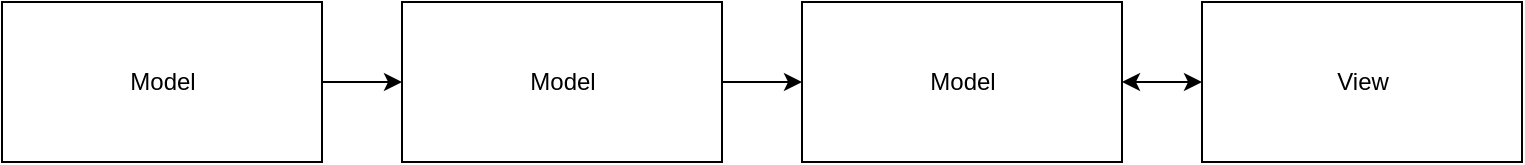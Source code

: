 <mxfile version="15.9.6" type="github">
  <diagram id="TeIEPSbulT25f1bXOIrF" name="Page-1">
    <mxGraphModel dx="1422" dy="762" grid="1" gridSize="10" guides="1" tooltips="1" connect="1" arrows="1" fold="1" page="1" pageScale="1" pageWidth="827" pageHeight="1169" math="0" shadow="0">
      <root>
        <mxCell id="0" />
        <mxCell id="1" parent="0" />
        <mxCell id="Tcoui-donRjjzlfroZZs-16" value="" style="edgeStyle=orthogonalEdgeStyle;rounded=0;orthogonalLoop=1;jettySize=auto;html=1;startArrow=none;startFill=0;" edge="1" parent="1" source="Tcoui-donRjjzlfroZZs-1" target="Tcoui-donRjjzlfroZZs-10">
          <mxGeometry relative="1" as="geometry" />
        </mxCell>
        <mxCell id="Tcoui-donRjjzlfroZZs-1" value="Model" style="html=1;" vertex="1" parent="1">
          <mxGeometry x="40" y="280" width="160" height="80" as="geometry" />
        </mxCell>
        <mxCell id="Tcoui-donRjjzlfroZZs-17" style="edgeStyle=orthogonalEdgeStyle;rounded=0;orthogonalLoop=1;jettySize=auto;html=1;exitX=1;exitY=0.5;exitDx=0;exitDy=0;entryX=0;entryY=0.5;entryDx=0;entryDy=0;startArrow=none;startFill=0;" edge="1" parent="1" source="Tcoui-donRjjzlfroZZs-10" target="Tcoui-donRjjzlfroZZs-11">
          <mxGeometry relative="1" as="geometry" />
        </mxCell>
        <mxCell id="Tcoui-donRjjzlfroZZs-10" value="Model" style="html=1;" vertex="1" parent="1">
          <mxGeometry x="240" y="280" width="160" height="80" as="geometry" />
        </mxCell>
        <mxCell id="Tcoui-donRjjzlfroZZs-11" value="Model" style="html=1;" vertex="1" parent="1">
          <mxGeometry x="440" y="280" width="160" height="80" as="geometry" />
        </mxCell>
        <mxCell id="Tcoui-donRjjzlfroZZs-15" value="" style="edgeStyle=orthogonalEdgeStyle;rounded=0;orthogonalLoop=1;jettySize=auto;html=1;startArrow=classic;startFill=1;" edge="1" parent="1" source="Tcoui-donRjjzlfroZZs-12" target="Tcoui-donRjjzlfroZZs-11">
          <mxGeometry relative="1" as="geometry" />
        </mxCell>
        <mxCell id="Tcoui-donRjjzlfroZZs-12" value="View" style="html=1;" vertex="1" parent="1">
          <mxGeometry x="640" y="280" width="160" height="80" as="geometry" />
        </mxCell>
      </root>
    </mxGraphModel>
  </diagram>
</mxfile>
